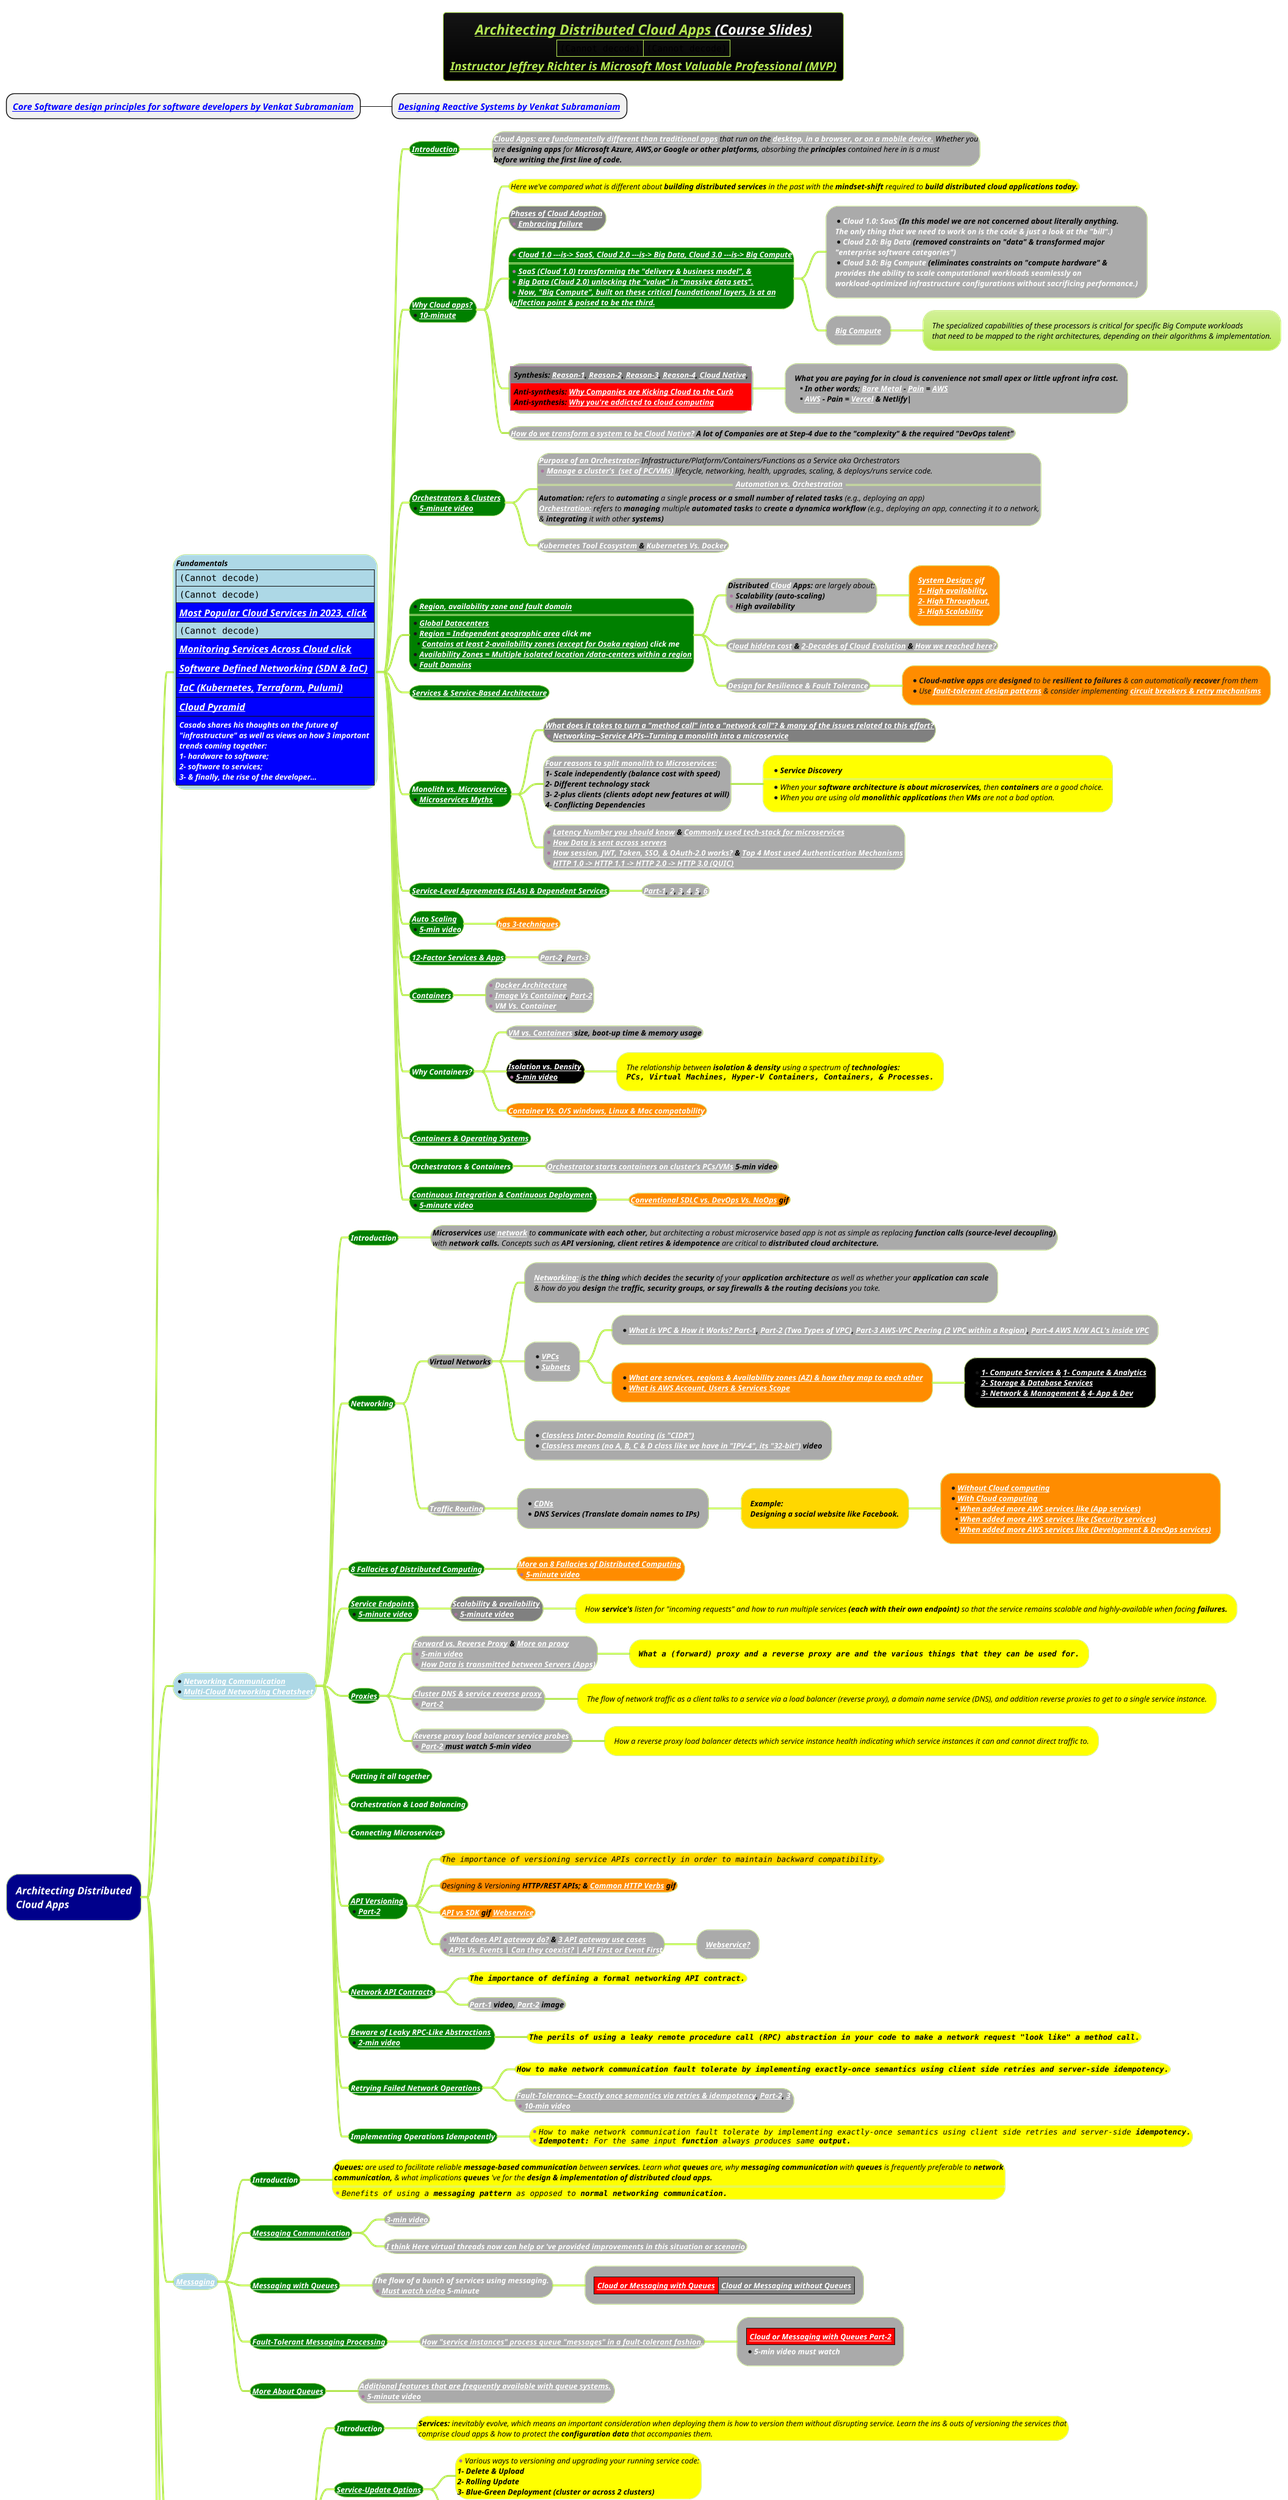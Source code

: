 @startmindmap
title =<i><b><u><size:18>Architecting Distributed Cloud Apps [[https://docs.google.com/presentation/d/0B9OeL9w7mYN2Nl9LX1BIRjFVeGs/edit?resourcekey=0--9WnRGKB_SSA2SZE3WN4EA#slide=id.p1 (Course Slides)]] \n|<img:images/img_374.png>|<img:images/img_375.png{scale=.91}>|\n<i><b><u><size:18>Instructor Jeffrey Richter is Microsoft Most Valuable Professional (MVP)
* <i><b>[[docs/3-programming-languages/Venkat-Subramaniam/Core-Software-design-principles-for-software-developers.puml Core Software design principles for software developers by Venkat Subramaniam]]
** <i><b>[[docs/3-programming-languages/Venkat-Subramaniam/Designing-Reactive-Systems.puml Designing Reactive Systems by Venkat Subramaniam]]

caption |<img:images/img_606.png>|<img:images/img_607.png>|\n|<img:images/img_361.png>|<img:images/img_382.png>|

!theme hacker

*[#darkblue] <color:white><i>Architecting Distributed\n<color:white><i>Cloud Apps
**[#lightblue]:<i><color #black><size:12>Fundamentals
|<img:images/img_270.png{scale=.504}>|
|<img:images/img_366.png{scale=.2109}>|
|<#blue><i><size:15>[[docs/3-programming-languages/Venkat-Subramaniam/images/img_377.jpg Most Popular Cloud Services in 2023, click]]|
|<img:images/img_272.png{scale=.5}>|
|<#blue><i><size:15>[[docs/3-programming-languages/Venkat-Subramaniam/images/img_387.png Monitoring Services Across Cloud click]]|
|<#blue><i><size:15>[[docs/3-programming-languages/Venkat-Subramaniam/images/img_362.png Software Defined Networking (SDN & IaC)]]|
|<#blue><i><size:15>[[docs/books/1-books-backlog/operating-system/images/img_12.png IaC (Kubernetes,]] [[docs/3-devops/devops-plantuml-mindmap/Terraform.puml Terraform,]] [[docs/3-devops/devops-plantuml-mindmap/Pulumi.puml Pulumi)]]|
|<#blue><i><size:15>[[docs/cloud-computing/images/cloud-pyramid.png Cloud Pyramid]]|
|<#blue><i><size:12><color #white>Casado shares his thoughts on the future of \n<i><size:12><color #white>"infrastructure" as well as views on how 3 important \n<i><size:12><color #white>trends coming together: \n<i><size:12><color #white>1- hardware to software; \n<i><size:12><color #white>2- software to services; \n<i><size:12><color #white>3- & finally, the rise of the developer…|;

***[#green] <i><color #white><b><size:12>[[https://www.youtube.com/watch?v=xJMbkZvuVO0&list=PL9XzOCngAkqs0Q8ZRdafnSYExKQurZrBY&index=1&ab_channel=JeffreyRichter Introduction]]
****[#a]:<i><color #black><size:12>**[[docs/3-programming-languages/Venkat-Subramaniam/images/img_363.png Cloud Apps: are fundamentally different than traditional apps]]** that run on the **[[docs/3-programming-languages/Venkat-Subramaniam/images/img_666.png desktop, in a browser, or on a mobile device.]]** Whether you
<i><color #black><size:12>are **designing apps** for **Microsoft Azure, AWS,or Google or other platforms,** absorbing the **principles** contained here in is a must
<i><color #black><size:12><b>before writing the first line of code.;
***[#green] <i><color #white><b><size:12>[[docs/3-programming-languages/Venkat-Subramaniam/images/img_667.png Why Cloud apps?]] \n*<i><color #white><b><size:12>[[https://www.youtube.com/watch?v=p7NkTUyEE1o&list=PL9XzOCngAkqs0Q8ZRdafnSYExKQurZrBY&index=2&ab_channel=JeffreyRichter 10-minute]]
****[#yellow] <i><color #black><size:12>Here we've compared what is different about **building distributed services** in the past with the **mindset-shift** required to <b>build distributed cloud applications today.

****[#grey] <i><color #white><b><size:12>[[https://youtu.be/IBTpNptxYF4 Phases of Cloud Adoption]] \n*<i><color #white><b><size:12>[[docs/3-programming-languages/Venkat-Subramaniam/images/img_668.png Embracing failure]]
****[#green]:*<i><color #white><b><size:12>[[https://rescale.com/blog/cloud-3-0-the-rise-of-big-compute/ Cloud 1.0 ---is-> SaaS, Cloud 2.0 ---is-> Big Data, Cloud 3.0 ---is-> Big Compute]]
====
*<i><color #white><b><size:12>[[docs/3-programming-languages/Venkat-Subramaniam/images/img_414.png SaaS (Cloud 1.0) transforming the "delivery & business model", &]]
*<i><color #white><b><size:12>[[docs/3-programming-languages/Venkat-Subramaniam/images/img_415.png Big Data (Cloud 2.0) unlocking the "value" in "massive data sets".]]
*<i><color #white><b><size:12>[[docs/3-programming-languages/Venkat-Subramaniam/images/img_416.png Now, "Big Compute", built on these critical foundational layers, is at an]]
<i><color #white><b><size:12>[[docs/3-programming-languages/Venkat-Subramaniam/images/img_398.png inflection point & poised to be the third.]];
*****[#a]:* <i><color #white><b><size:12>**Cloud 1.0:** SaaS <color #black>(In this model we are not concerned about literally anything.
<i><color #white><b><size:12>The only thing that we need to work on is the code & just a look at the "bill".)
* <i><color #white><b><size:12>**Cloud 2.0:** Big Data <color #black>(removed constraints on "data" & transformed major
<i><color #white><b><size:12>"enterprise software categories")
* <i><color #white><b><size:12>**Cloud 3.0:** Big Compute <color #black>(eliminates constraints on "compute hardware" &
<i><color #white><b><size:12>provides the ability to scale computational workloads seamlessly on
<i><color #white><b><size:12>workload-optimized infrastructure configurations without sacrificing performance.);
*****[#a] <i><color #white><b><size:12>[[docs/3-programming-languages/Venkat-Subramaniam/images/img_398.png Big Compute]]
****** <i><color #black><size:12>The specialized capabilities of these processors is critical for specific Big Compute workloads \n<i><color #black><size:12>that need to be mapped to the right architectures, depending on their algorithms & implementation.

****[#a]:|<#grey><b><i><color #black><size:12>Synthesis: [[docs/3-programming-languages/Venkat-Subramaniam/images/img_363.png Reason-1]], [[docs/3-programming-languages/Venkat-Subramaniam/images/img_364.png Reason-2]], [[docs/3-programming-languages/Venkat-Subramaniam/images/img_365.png Reason-3]], [[docs/3-programming-languages/Venkat-Subramaniam/images/img_271.png Reason-4]], [[docs/cloud-computing/Cloud-Native.puml Cloud Native]],|
|<#red><b><i><color #black><size:12>Anti-synthesis: [[https://www.youtube.com/watch?v=O66xpoRpyRk&ab_channel=CloudComputingInsider Why Companies are Kicking Cloud to the Curb]] \n<b><i><color #black><size:12>Anti-synthesis: [[https://www.youtube.com/watch?v=4Wa5DivljOM&ab_channel=Fireship Why you're addicted to cloud computing]]|;

*****[#a]:<b><i><color #black><size:12>What you are paying for in cloud is convenience not small apex or little upfront infra cost.
**<b><i><color #black><size:12>In other words; [[docs/3-programming-languages/Venkat-Subramaniam/images/img_572.png Bare Metal]] - [[docs/3-programming-languages/Venkat-Subramaniam/images/img_686.png Pain]] = [[docs/3-programming-languages/Venkat-Subramaniam/images/img_687.png AWS]]
**<b><i><color #black><size:12>[[docs/3-programming-languages/Venkat-Subramaniam/images/img_687.png AWS]] - Pain = [[docs/3-programming-languages/Venkat-Subramaniam/images/img_688.png Vercel]] & Netlify|;

****[#a] <b><i><color #black><size:12>[[docs/3-programming-languages/Venkat-Subramaniam/gif/how-to-adopt-cloud-native.adoc How do we transform a system to be Cloud Native?]] A lot of Companies are at Step-4 due to the "complexity" & the required "DevOps talent"

***[#green] <i><color #white><b><size:12>[[docs/3-programming-languages/Venkat-Subramaniam/images/img_367.png Orchestrators & Clusters]] \n*<i><color #white><b><size:12>[[https://www.youtube.com/watch?v=LkJr0Ld85AE&list=PL9XzOCngAkqs0Q8ZRdafnSYExKQurZrBY&index=4&ab_channel=JeffreyRichter 5-minute video]]
****[#a]:<i><color #black><size:12>**[[docs/3-programming-languages/Venkat-Subramaniam/images/img_440.png Purpose of an Orchestrator:]]** Infrastructure/Platform/Containers/Functions as a Service aka Orchestrators
*<i><color #black><size:12>**[[docs/3-programming-languages/Venkat-Subramaniam/images/img_669.png Manage a cluster's  (set of PC/VMs)]]** lifecycle, networking, health, upgrades, scaling, & deploys/runs service code.
==<i><color #black><size:12><b>[[docs/3-programming-languages/Venkat-Subramaniam/images/img_440.png Automation vs. Orchestration]]==
<i><color #black><size:12>**Automation:** refers to **automating** a single **process or a small number of related tasks** (e.g., deploying an app)
<i><color #black><size:12>**[[docs/3-programming-languages/Venkat-Subramaniam/images/img_440.png Orchestration:]]** refers to **managing** multiple **automated tasks** to **create a dynamica workflow** (e.g., deploying an app, connecting it to a network,
<i><color #black><size:12>& **integrating** it with other <b>systems);
****[#a] <i><color #black><b><size:12>[[docs/3-programming-languages/Venkat-Subramaniam/images/img_386.png Kubernetes Tool Ecosystem]] & [[docs/3-programming-languages/Venkat-Subramaniam/images/img_395.png Kubernetes Vs. Docker]]

***[#green]:*<i><color #white><b><size:12>[[docs/3-programming-languages/Venkat-Subramaniam/images/region-availability-zone-and-fault-domain.drawio.png Region, availability zone and fault domain]]
====
*<i><color #white><b><size:12>[[docs/3-programming-languages/Venkat-Subramaniam/images/img_399.png Global Datacenters]]
*<i><color #white><b><size:12>[[docs/3-programming-languages/Venkat-Subramaniam/images/img_400.png Region = Independent geographic area]] click me
**<i><color #white><b><size:12>[[docs/3-programming-languages/Venkat-Subramaniam/images/img_400.png Contains at least 2-availability zones (except for Osaka region)]] click me
*<i><color #white><b><size:12>[[docs/3-programming-languages/Venkat-Subramaniam/images/img_400.png Availability Zones = Multiple isolated location /data-centers within a region]]
*<i><color #white><b><size:12>[[docs/3-programming-languages/Venkat-Subramaniam/images/img_400.png Fault Domains]];
****[#a]:<i><color #black><size:12>**Distributed [[docs/3-programming-languages/Venkat-Subramaniam/images/img_359.png Cloud]] Apps:** are largely about:
*<i><color #black><size:12><b>Scalability (auto-scaling)
*<i><color #black><size:12><b>High availability;
*****[#darkorange]:<i><color #white><b><size:12>[[docs/3-programming-languages/Venkat-Subramaniam/gif/system-design-availability-throughput-scalability.adoc System Design:]] gif
<i><color #white><b><size:12>[[docs/3-programming-languages/Venkat-Subramaniam/gif/system-design-availability-throughput-scalability.adoc 1- High availability,]]
<i><color #white><b><size:12>[[docs/3-programming-languages/Venkat-Subramaniam/gif/system-design-availability-throughput-scalability.adoc 2- High Throughput,]]
<i><color #white><b><size:12>[[docs/3-programming-languages/Venkat-Subramaniam/gif/system-design-availability-throughput-scalability.adoc 3- High Scalability]];
****[#a] <i><color #black><b><size:12>[[docs/3-programming-languages/Venkat-Subramaniam/images/img_390.png Cloud hidden cost]] & [[docs/3-programming-languages/Venkat-Subramaniam/images/img_391.png 2-Decades of Cloud Evolution]] & [[docs/cloud-computing/images/IaaS,PaaS,SaaS.png How we reached here?]]
****[#a] <i><size:12><b>[[docs/cloud-computing/Cloud-Design-Patterns.puml Design for Resilience & Fault Tolerance]]
*****[#darkorange] *<i><size:12>**Cloud-native apps** are **designed** to be **resilient to failures** & can automatically **recover** from them \n*<i><size:12>Use **[[docs/cloud-computing/Cloud-Design-Patterns.puml fault-tolerant design patterns]]** & consider implementing <b>[[docs/cloud-computing/Cloud-Design-Patterns.puml circuit breakers & retry mechanisms]]

***[#green] <i><color #white><b><size:12>[[docs/3-programming-languages/Venkat-Subramaniam/images/img_670.png Services & Service-Based Architecture]]
***[#green] <i><color #white><b><size:12>[[docs/3-programming-languages/Venkat-Subramaniam/images/img_271.png Monolith vs. Microservices]] \n*<i><color #white><b><size:12>[[docs/3-programming-languages/Venkat-Subramaniam/images/img_672.png Microservices Myths]]

****[#grey]:<b><i><color #black><size:12>[[https://www.youtube.com/watch?v=eWljhk1RvCM&list=PL9XzOCngAkqs0Q8ZRdafnSYExKQurZrBY&index=21&ab_channel=JeffreyRichter What does it takes to turn a "method call" into a "network call"? & many of the issues related to this effort?]]
*<b><i><color #black><size:12>[[docs/3-programming-languages/Venkat-Subramaniam/images/img_691.png Networking--Service APIs--Turning a monolith into a microservice]];

****[#a]:<i><color #black><size:12>**[[docs/3-programming-languages/Venkat-Subramaniam/images/img_671.png Four reasons to split monolith to Microservices:]]**
<i><color #black><size:12><b>1- Scale independently (balance cost with speed)
<i><color #black><size:12><b>2- Different technology stack
<i><color #black><size:12><b>3- 2-plus clients (clients adopt new features at will)
<i><color #black><size:12><b>4- Conflicting Dependencies;
*****[#yellow]:*<i><color #black><size:12><b>Service Discovery
====
*<i><color #black><size:12>When your **software architecture is about microservices,** then **containers** are a good choice.
*<i><color #black><size:12>When you are using old **monolithic applications** then **VMs** are not a bad option.;

****[#a]:*<i><color #black><size:12><b>[[docs/3-programming-languages/Venkat-Subramaniam/images/img_383.png Latency Number you should know]] & [[docs/3-programming-languages/Venkat-Subramaniam/images/img_384.png Commonly used tech-stack for microservices]]
*<i><color #black><size:12><b>[[docs/3-programming-languages/Venkat-Subramaniam/images/img_388.png How Data is sent across servers]]
*<i><color #black><size:12><b>[[docs/3-programming-languages/Venkat-Subramaniam/gif/session-JWT-Token-SSO-and-OAuth-2-0.adoc How session, JWT, Token, SSO, & OAuth-2.0 works?]] & [[docs/3-programming-languages/Venkat-Subramaniam/images/img_394.png Top 4 Most used Authentication Mechanisms]]
*<i><color #black><size:12><b>[[docs/3-programming-languages/Venkat-Subramaniam/images/img_392.png HTTP 1.0 -> HTTP 1.1 -> HTTP 2.0 -> HTTP 3.0 (QUIC)]];

***[#green] <i><color #white><b><size:12>[[docs/3-programming-languages/Venkat-Subramaniam/gif/system-design-availability-throughput-scalability.adoc Service-Level Agreements (SLAs) & Dependent Services]]
****[#a] <i><color #black><b><size:12>[[docs/3-programming-languages/Venkat-Subramaniam/images/img_673.png Part-1]], [[docs/3-programming-languages/Venkat-Subramaniam/images/img_674.png 2]], [[docs/3-programming-languages/Venkat-Subramaniam/images/img_675.png 3]], [[docs/3-programming-languages/Venkat-Subramaniam/images/img_676.png 4]], [[docs/3-programming-languages/Venkat-Subramaniam/images/img_676.png 5]], [[docs/3-programming-languages/Venkat-Subramaniam/images/img_677.png 6]]
***[#green] <i><color #white><b><size:12>[[docs/3-programming-languages/Venkat-Subramaniam/images/img_440.png Auto Scaling]] \n*<i><color #white><b><size:12>[[https://www.youtube.com/watch?v=on1153sF9iY&list=PL9XzOCngAkqs0Q8ZRdafnSYExKQurZrBY&index=9&ab_channel=JeffreyRichter 5-min video]]
****[#darkorange] <i><color #black><size:12>**[[docs/3-programming-languages/Venkat-Subramaniam/images/img_440.png has 3-techniques]]**
***[#green] <i><color #white><b><size:12>[[docs/3-programming-languages/Venkat-Subramaniam/images/img_678.png 12-Factor Services & Apps]]
****[#a] <i><color #black><b><size:12>[[docs/3-programming-languages/Venkat-Subramaniam/images/img_679.png Part-2]], [[docs/3-programming-languages/Venkat-Subramaniam/images/img_680.png Part-3]]
***[#green] <i><color #white><b><size:12>[[docs/3-programming-languages/Venkat-Subramaniam/images/img_368.png Containers]]
****[#a] *<i><color #white><b><size:12>[[docs/3-programming-languages/Venkat-Subramaniam/images/img_369.png Docker Architecture]] \n*<i><color #black><b><size:12>[[docs/3-programming-languages/Venkat-Subramaniam/images/img_370.png Image Vs Container]], [[docs/3-programming-languages/Venkat-Subramaniam/images/img_681.png Part-2]] \n*<i><color #white><b><size:12>[[docs/3-programming-languages/Venkat-Subramaniam/images/img_371.png VM Vs. Container]]

***[#green] <i><color #white><b><size:12>Why Containers?
****[#a] <i><color #black><size:12>**[[docs/3-programming-languages/Venkat-Subramaniam/images/img_372.png VM vs. Containers]]** <b>size, boot-up time & memory usage

****[#black] <i><color #black><size:12><b>[[docs/3-programming-languages/Venkat-Subramaniam/images/isolation-vs-density.drawio.png Isolation vs. Density]] \n*<i><color #black><size:12><b>[[https://www.youtube.com/watch?v=C6pyfrwk2uo&list=PL9XzOCngAkqs0Q8ZRdafnSYExKQurZrBY&index=12&ab_channel=JeffreyRichter 5-min video]]
*****[#yellow] <i><color #black><size:12>The relationship between **isolation & density** using a spectrum of <b>technologies: \n<i><color #black><size:12><b>""PCs, Virtual Machines, Hyper-V Containers, Containers, & Processes.""

****[#darkorange] <i><color #black><size:12>**[[docs/3-programming-languages/Venkat-Subramaniam/images/img_376.png Container Vs. O/S windows, Linux & Mac compatability]]**
***[#green] <i><color #white><b><size:12>[[docs/3-programming-languages/Venkat-Subramaniam/images/OS-Kernel-and-container-images.drawio.png Containers & Operating Systems]]
***[#green] <i><color #white><b><size:12>Orchestrators & Containers
****[#a] <i><color #black><b><size:12>[[https://www.youtube.com/watch?v=BZgB3fGXRHc&list=PL9XzOCngAkqs0Q8ZRdafnSYExKQurZrBY&index=14&ab_channel=JeffreyRichter Orchestrator starts containers on cluster's PCs/VMs]] 5-min video

***[#green] <i><color #white><b><size:12>[[docs/3-programming-languages/Venkat-Subramaniam/images/img_373.png Continuous Integration & Continuous Deployment]] \n*<i><color #white><b><size:12>[[https://www.youtube.com/watch?v=WqPSstx41wY&list=PL9XzOCngAkqs0Q8ZRdafnSYExKQurZrBY&index=15&ab_channel=JeffreyRichter 5-minute video]]
****[#darkorange] <i><color #black><b><size:12>[[docs/3-programming-languages/Venkat-Subramaniam/gif/conventional-SDLC-vs-DevOps-vs-NoOps.adoc Conventional SDLC vs. DevOps Vs. NoOps]] gif
**[#lightblue] *<i><color #black><size:12>[[docs/3-programming-languages/Venkat-Subramaniam/images/img_362.png Networking Communication]] \n*<i><color #black><size:12>[[docs/3-programming-languages/Venkat-Subramaniam/images/img_378.png Multi-Cloud Networking Cheatsheet]]

***[#green] <i><color #white><b><size:12>Introduction
****[#a]:<i><color #black><size:12>**Microservices** use **[[docs/3-programming-languages/Venkat-Subramaniam/images/img_362.png network]]** to **communicate with each other,** but architecting a robust microservice based app is not as simple as replacing <b>function calls (source-level decoupling)
<i><color #black><size:12>with **network calls.** Concepts such as **API versioning, client retires & idempotence** are critical to <b>distributed cloud architecture.;
***[#green] <i><color #white><b><size:12>Networking
****[#a] <i><color #black><size:12><b>Virtual Networks
*****[#a]:<i><color #black><size:12>**[[docs/3-programming-languages/Venkat-Subramaniam/images/img_572.png Networking:]]** is the **thing** which **decides** the **security** of your **application architecture** as well as whether your **application can scale**
<i><color #black><size:12>& how do you **design** the **traffic, security groups, or say firewalls & the routing decisions** you take.;
*****[#a] *<i><color #black><size:12><b>[[docs/3-programming-languages/Venkat-Subramaniam/images/img_406.png VPCs]] \n*<i><color #black><size:12><b>[[docs/3-programming-languages/Venkat-Subramaniam/images/img_407.png Subnets]]
******[#a] *<i><color #black><size:12><b>[[docs/3-programming-languages/Venkat-Subramaniam/images/img_441.png What is VPC & How it Works? Part-1]], [[docs/3-programming-languages/Venkat-Subramaniam/images/img_442.png Part-2 (Two Types of VPC)]], [[docs/3-programming-languages/Venkat-Subramaniam/images/img_443.png Part-3 AWS-VPC Peering (2 VPC within a Region)]], [[docs/3-programming-languages/Venkat-Subramaniam/images/img_444.png Part-4 AWS N/W ACL's inside VPC]]
******[#darkorange]:*<i><color #black><size:12><b>[[docs/3-programming-languages/Venkat-Subramaniam/images/img_401.png What are services, regions & Availability zones (AZ) & how they map to each other]]
*<i><color #black><size:12><b>[[docs/3-programming-languages/Venkat-Subramaniam/images/img_401.png What is AWS Account, Users & Services Scope]];
*******[#black]:*<i><color #black><size:12><b>[[docs/3-programming-languages/Venkat-Subramaniam/images/img_402.png 1- Compute Services &]] [[docs/3-programming-languages/Venkat-Subramaniam/images/img_403.png 1- Compute & Analytics]]
*<i><color #black><size:12><b>[[docs/3-programming-languages/Venkat-Subramaniam/images/img_404.png 2- Storage & Database Services]]
*<i><color #black><size:12><b>[[docs/3-programming-languages/Venkat-Subramaniam/images/img_405.png 3- Network & Management &]] [[docs/3-programming-languages/Venkat-Subramaniam/images/img_405.png 4- App & Dev]];
*****[#a] *<i><color #black><size:12><b>[[docs/3-programming-languages/Venkat-Subramaniam/images/img_408.png Classless Inter-Domain Routing (is "CIDR")]] \n*<i><color #black><size:12><b>[[https://www.youtube.com/watch?v=O3fgul-fJCk&ab_channel=AWSTrainingCenter Classless means (no A, B, C & D class like we have in "IPV-4", its "32-bit")]] video
****[#a] <i><color #black><size:12><b>[[docs/3-programming-languages/Venkat-Subramaniam/images/img_408.png Traffic Routing]]
*****[#a] *<i><color #black><size:12><b>[[https://www.youtube.com/watch?v=W66STrTY0ss&t=315s CDNs]] \n*<i><color #black><size:12><b>DNS Services (Translate domain names to IPs)
******[#gold] <i><color #black><size:12><b>Example: \n<i><color #black><size:12><b>Designing a social website like Facebook.
*******[#darkorange]:*<i><color #black><size:12><b>[[docs/3-programming-languages/Venkat-Subramaniam/images/img_409.png Without Cloud computing]]
*<i><color #black><size:12><b>[[docs/3-programming-languages/Venkat-Subramaniam/images/img_410.png With Cloud computing]]
**<i><color #black><size:12><b>[[docs/3-programming-languages/Venkat-Subramaniam/images/img_411.png When added more AWS services like (App services)]]
**<i><color #black><size:12><b>[[docs/3-programming-languages/Venkat-Subramaniam/images/img_412.png When added more AWS services like (Security services)]]
**<i><color #black><size:12><b>[[docs/3-programming-languages/Venkat-Subramaniam/images/img_413.png When added more AWS services like (Development & DevOps services)]];
***[#green] <i><color #white><b><size:12>[[docs/books/1-books-backlog/DBMS/8-Fallacies-of-Distributed-Systems.puml 8 Fallacies of Distributed Computing]]
****[#darkorange] <i><color #white><b><size:12>[[docs/3-programming-languages/Venkat-Subramaniam/images/img_682.png More on 8 Fallacies of Distributed Computing]] \n*<i><color #white><b><size:12>[[https://www.youtube.com/watch?v=-Ed6Ny9iFeg&list=PL9XzOCngAkqs0Q8ZRdafnSYExKQurZrBY&index=16&ab_channel=JeffreyRichter 5-minute video]]
***[#green] <i><color #white><b><size:12>[[docs/3-programming-languages/Venkat-Subramaniam/images/img_683.png Service Endpoints]] \n*<i><color #white><b><size:12>[[https://www.youtube.com/watch?v=6BaoAZLguYo&list=PL9XzOCngAkqs0Q8ZRdafnSYExKQurZrBY&index=17&ab_channel=JeffreyRichter 5-minute video]]
****[#grey] <i><color #black><b><size:12>[[docs/3-programming-languages/Venkat-Subramaniam/images/img_684.png Scalability & availability]] \n*<i><color #white><b><size:12>[[https://www.youtube.com/watch?v=6BaoAZLguYo&list=PL9XzOCngAkqs0Q8ZRdafnSYExKQurZrBY&index=17&ab_channel=JeffreyRichter 5-minute video]]
*****[#yellow] <i><color #black><size:12>How **service's** listen for "incoming requests" and how to run multiple services **(each with their own endpoint)** so that the service remains scalable and highly-available when facing <b>failures.
***[#green] <i><color #white><b><size:12>[[docs/3-programming-languages/Venkat-Subramaniam/images/img_685.png Proxies]]

****[#a]:<i><color #black><b><size:12>[[docs/3-programming-languages/Venkat-Subramaniam/images/img_376.jpg Forward vs. Reverse Proxy]] & [[docs/3-programming-languages/Venkat-Subramaniam/images/img_685.png More on proxy]]
*<i><color #white><b><size:12>[[https://www.youtube.com/watch?v=0OukrSld3sY&list=PL9XzOCngAkqs0Q8ZRdafnSYExKQurZrBY&index=18&ab_channel=JeffreyRichter 5-min video]]
*<i><color #white><b><size:12>[[docs/3-programming-languages/Venkat-Subramaniam/images/img_388.png How Data is transmitted between Servers (Apps)]];

*****[#yellow] <i><color #black><b><size:12>""What a (forward) proxy and a reverse proxy are and the various things that they can be used for.""
****[#a] <i><color #black><b><size:12>[[https://www.youtube.com/watch?v=4zuHPMW-faY&list=PL9XzOCngAkqs0Q8ZRdafnSYExKQurZrBY&index=19&ab_channel=JeffreyRichter Cluster DNS & service reverse proxy]] \n*<i><color #black><b><size:12>[[docs/3-programming-languages/Venkat-Subramaniam/images/img_689.png Part-2]]
*****[#yellow] <i><color #black><size:12>The flow of network traffic as a client talks to a service via a load balancer (reverse proxy), a domain name service (DNS), and addition reverse proxies to get to a single service instance.
****[#a] <i><color #black><b><size:12>[[https://www.youtube.com/watch?v=e6aFk2NgGtw&list=PL9XzOCngAkqs0Q8ZRdafnSYExKQurZrBY&index=20&ab_channel=JeffreyRichter Reverse proxy load balancer service probes]] \n*<i><color #black><b><size:12>[[docs/3-programming-languages/Venkat-Subramaniam/images/img_690.png Part-2]] must watch 5-min video
*****[#yellow] <i><color #black><size:12>How a reverse proxy load balancer detects which service instance health indicating which service instances it can and cannot direct traffic to.

***[#green] <i><color #white><b><size:12>Putting it all together
***[#green] <i><color #white><b><size:12>Orchestration & Load Balancing
***[#green] <i><color #white><b><size:12>Connecting Microservices
***[#green] <i><color #white><b><size:12>[[https://www.youtube.com/watch?v=jXAUAWPhIcc&list=PL9XzOCngAkqs0Q8ZRdafnSYExKQurZrBY&index=22&ab_channel=JeffreyRichter API Versioning]] \n*<i><color #white><b><size:12>[[docs/3-programming-languages/Venkat-Subramaniam/images/img_692.png Part-2]]
****[#gold] <i><color #black><size:12>""The importance of versioning service APIs correctly in order to maintain backward compatibility.""
****[#darkorange] <i><color #black><size:12>Designing & Versioning <b>HTTP/REST APIs; & [[docs/3-programming-languages/Venkat-Subramaniam/gif/Common-HTTP-Verbs.adoc Common HTTP Verbs]] gif
****[#darkorange] <i><color #black><size:12><b>[[docs/3-programming-languages/Venkat-Subramaniam/gif/API-vs-SDK.adoc API vs SDK]] gif [[a Webservice]]
****[#a]:*<b><i><color #black><size:12>[[docs/3-programming-languages/Venkat-Subramaniam/images/img_397.png What does API gateway do?]] & [[docs/3-programming-languages/Venkat-Subramaniam/gif/3-API-gateway-use-cases.adoc 3 API gateway use cases]]
*<b><i><color #black><size:12>[[https://www.youtube.com/embed/3t7pMx35Reg APIs Vs. Events | Can they coexist? | API First or Event First]];
*****[#a] <i><color #white><b><size:12>[[docs/3-programming-languages/Venkat-Subramaniam/webservice.puml Webservice?]]
***[#green] <i><color #white><b><size:12>[[docs/3-programming-languages/Venkat-Subramaniam/images/img_46.png Network API Contracts]]
****[#yellow] <i><color #black><b><size:12>""The importance of defining a formal networking API contract.""
****[#a] <i><color #black><b><size:12>[[https://www.youtube.com/watch?v=iEiZyi7BBoI&list=PL9XzOCngAkqs0Q8ZRdafnSYExKQurZrBY&index=23&ab_channel=JeffreyRichter Part-1]] video, [[docs/3-programming-languages/Venkat-Subramaniam/images/img_693.png Part-2]] image

***[#green] <i><color #white><b><size:12>[[docs/3-programming-languages/Venkat-Subramaniam/images/img_694.png Beware of Leaky RPC-Like Abstractions]] \n*<i><color #white><b><size:12>[[https://www.youtube.com/watch?v=uE16hkoHcYE&list=PL9XzOCngAkqs0Q8ZRdafnSYExKQurZrBY&index=24&ab_channel=JeffreyRichter 2-min video]]
****[#yellow] <i><color #black><b><size:12>""The perils of using a leaky remote procedure call (RPC) abstraction in your code to make a network request "look like" a method call.""
***[#green] <i><color #white><b><size:12>[[https://www.youtube.com/watch?v=gH_hwwn2yDk&list=PL9XzOCngAkqs0Q8ZRdafnSYExKQurZrBY&index=25&ab_channel=JeffreyRichter Retrying Failed Network Operations]]
****[#yellow] <i><color #black><b><size:12>""How to make network communication fault tolerate by implementing exactly-once semantics using client side retries and server-side idempotency.""
****[#a] <i><color #black><b><size:12>[[docs/3-programming-languages/Venkat-Subramaniam/images/img_695.png Fault-Tolerance--Exactly once semantics via retries & idempotency]], [[docs/3-programming-languages/Venkat-Subramaniam/images/img_696.png Part-2]], [[docs/3-programming-languages/Venkat-Subramaniam/images/img_697.png 3]] \n*<i><color #black><b><size:12>[[https://www.youtube.com/watch?v=gH_hwwn2yDk&list=PL9XzOCngAkqs0Q8ZRdafnSYExKQurZrBY&index=25&ab_channel=JeffreyRichter 10-min video]]
***[#green] <i><color #white><b><size:12>Implementing Operations Idempotently
****[#yellow]:*<i><color #black><size:12>""How to make network communication fault tolerate by implementing exactly-once semantics using client side retries and server-side <b>idempotency.""
*<i><color #black><size:12>""**Idempotent:** For the same input **function** always produces same <b>output."";

**[#lightblue] <i><color #black><size:12>[[docs/3-programming-languages/Venkat-Subramaniam/images/img_698.png Messaging]]
***[#green] <i><color #white><b><size:12>Introduction
****[#yellow]:<i><color #black><size:12>**Queues:** are used to facilitate reliable **message-based communication** between **services.** Learn what **queues** are, why **messaging communication** with **queues** is frequently preferable to <b>network
<i><color #black><size:12>**communication,** & what implications **queues** 've for the <b>design & implementation of distributed cloud apps.
====
*<i><color #black><size:12>""Benefits of using a **messaging pattern** as opposed to <b>normal networking communication."";

***[#green] <i><color #white><b><size:12>[[docs/3-programming-languages/Venkat-Subramaniam/images/img_698.png Messaging Communication]]
****[#a] <i><color #white><b><size:12>[[https://www.youtube.com/watch?v=C26paSeSQD8&list=PL9XzOCngAkqs0Q8ZRdafnSYExKQurZrBY&index=26&ab_channel=JeffreyRichter 3-min video]]
****[#a] <i><color #white><b><size:12>[[https://www.youtube.com/watch?v=C26paSeSQD8&list=PL9XzOCngAkqs0Q8ZRdafnSYExKQurZrBY&index=26&ab_channel=JeffreyRichter I think Here virtual threads now can help or 've provided improvements in this situation or scenario]]
***[#green] <i><color #white><b><size:12>[[docs/3-programming-languages/Venkat-Subramaniam/images/img_699.png Messaging with Queues]]
****[#a] <i><color #white><b><size:12>The flow of a bunch of services using messaging. \n*<i><color #white><b><size:12>[[https://www.youtube.com/watch?v=Tu9WGaePtBA&list=PL9XzOCngAkqs0Q8ZRdafnSYExKQurZrBY&index=27&ab_channel=JeffreyRichter Must watch video]] 5-minute
*****[#a] |<#red><i><color #white><b><size:12>[[https://www.youtube.com/watch?v=Tu9WGaePtBA&list=PL9XzOCngAkqs0Q8ZRdafnSYExKQurZrBY&index=27&ab_channel=JeffreyRichter Cloud or Messaging with Queues]]|<#grey><i><color #white><b><size:12>[[https://www.youtube.com/watch?v=eWljhk1RvCM&list=PL9XzOCngAkqs0Q8ZRdafnSYExKQurZrBY&index=21&ab_channel=JeffreyRichter Cloud or Messaging without Queues]]|
***[#green] <i><color #white><b><size:12>[[docs/3-programming-languages/Venkat-Subramaniam/images/img_700.png Fault-Tolerant Messaging Processing]]
****[#a] <i><color #white><b><size:12>[[docs/3-programming-languages/Venkat-Subramaniam/images/img_700.png How "service instances" process queue "messages" in a fault-tolerant fashion.]]
*****[#a] |<#red><i><color #white><b><size:12>[[https://www.youtube.com/watch?v=XndpZCyRIXw&list=PL9XzOCngAkqs0Q8ZRdafnSYExKQurZrBY&index=28&ab_channel=JeffreyRichter Cloud or Messaging with Queues Part-2]]|\n*<i><color #white><b><size:12>5-min video must watch
***[#green] <i><color #white><b><size:12>[[docs/3-programming-languages/Venkat-Subramaniam/images/img_789.png More About Queues]]
****[#a] <i><color #white><b><size:12>[[docs/3-programming-languages/Venkat-Subramaniam/images/img_789.png Additional features that are frequently available with queue systems.]] \n*<i><color #white><b><size:12>[[https://www.youtube.com/watch?v=TeC7FD8wrRQ&list=PL9XzOCngAkqs0Q8ZRdafnSYExKQurZrBY&index=35&ab_channel=JeffreyRichter 5-minute video]]

**[#lightblue] <i><color #black><size:12>[[https://www.youtube.com/watch?v=5cBnQpG0YTE&list=PL9XzOCngAkqs0Q8ZRdafnSYExKQurZrBY&index=30&ab_channel=JeffreyRichter Versioning Service source-code]] \n*<i><color #black><size:12>[[https://www.youtube.com/watch?v=5cBnQpG0YTE&list=PL9XzOCngAkqs0Q8ZRdafnSYExKQurZrBY&index=30&ab_channel=JeffreyRichter 10-minute video]] with animation
***[#green] <i><color #white><b><size:12>Introduction
****[#yellow]:<i><color #black><size:12>**Services:** inevitably evolve, which means an important consideration when deploying them is how to version them without disrupting service. Learn the ins & outs of versioning the services that
<i><color #black><size:12>comprise cloud apps & how to protect the **configuration data** that accompanies them.;
***[#green] <i><color #white><b><size:12>[[docs/3-programming-languages/Venkat-Subramaniam/images/img_790.png Service-Update Options]]
****[#yellow] *<i><color #black><size:12>Various ways to versioning and upgrading your running service code: \n<i><color #black><b><size:12>1- Delete & Upload \n<i><color #black><b><size:12>2- Rolling Update \n<i><color #black><b><size:12>3- Blue-Green Deployment (cluster or across 2 clusters)
****[#grey] <i><color #white><b><size:12>[[docs/3-programming-languages/Venkat-Subramaniam/images/img_790.png Comparing Service-Update Options]]
***[#green] <i><color #white><b><size:12>[[https://www.youtube.com/watch?v=d-Eq-L5HD6Q&list=PL9XzOCngAkqs0Q8ZRdafnSYExKQurZrBY&index=31&ab_channel=JeffreyRichter Two-Phase Updates]] \n*<i><color #white><b><size:12>[[https://www.youtube.com/watch?v=d-Eq-L5HD6Q&list=PL9XzOCngAkqs0Q8ZRdafnSYExKQurZrBY&index=31&ab_channel=JeffreyRichter 3-minute video]]
****[#a] <i><color #black><size:12><b>Rolling Update: [[docs/3-programming-languages/Venkat-Subramaniam/images/img_791.png How to properly perform a 2-phase update when you are changing the protocol used by a service that talks to other instances of itself.]]
***[#green] <i><color #white><b><size:12>[[https://www.youtube.com/watch?v=h74NPW-oaBg&list=PL9XzOCngAkqs0Q8ZRdafnSYExKQurZrBY&index=32&ab_channel=JeffreyRichter Shutting Down Service Instances]]
****[#a] <i><color #black><size:12><b>[[docs/3-programming-languages/Venkat-Subramaniam/images/img_792.png How to gracefully shutdown a service instance so that it can be upgraded or scaled down without any adverse customer behavior.]]
***[#green] <i><color #white><b><size:12>[[https://www.youtube.com/watch?v=tXqBjpk4kHA&list=PL9XzOCngAkqs0Q8ZRdafnSYExKQurZrBY&index=33&ab_channel=JeffreyRichter Service Configuration & Secrets]]
****[#a]:*<i><color #black><size:12><b>[[docs/3-programming-languages/Venkat-Subramaniam/images/img_793.png How to create service configuration & how to hand it off to a service.]]
*<i><color #black><size:12><b>[[docs/3-programming-languages/Venkat-Subramaniam/images/img_794.png How to use Cryptographic Message Syntax (CMS) to embed secrets in your configuration.]];
***[#green] <i><color #white><b><size:12>Cryptographic Message Syntax

**[#lightblue] <i><color #black><size:12>[[https://www.youtube.com/watch?v=5h2aS0_YckI&list=PL9XzOCngAkqs0Q8ZRdafnSYExKQurZrBY&index=34&ab_channel=JeffreyRichter Leader Election]]
***[#green] <i><color #white><b><size:12>Introduction
****[#yellow]:<i><color #black><size:12>**Leader election:** is a pattern that is commonly used in **distributed cloud apps.** The purpose is to allow one service instance to coordinate tasks among other service instances, & to easily be
<i><color #black><size:12>replaced if it goes out of scope down. Learn about the leader election pattern & understand <b>how & why to implement it.;
***[#green] <i><color #white><b><size:12>[[docs/3-programming-languages/Venkat-Subramaniam/images/img_795.png What is leader election, & why would I use it?]]
****[#a] <i><color #black><b><size:12>[[docs/3-programming-languages/Venkat-Subramaniam/gif/system-design-availability-throughput-scalability.adoc Leader election: a way to pick 1 service instance to coordinate tasks among other service instance.]] gif
***[#green] <i><color #white><b><size:12>[[https://www.youtube.com/watch?v=fTCY93FsNko&list=PL9XzOCngAkqs0Q8ZRdafnSYExKQurZrBY&index=35&ab_channel=JeffreyRichter Leader election using "leases"]] \n*<i><color #white><b><size:12>[[https://www.youtube.com/watch?v=fTCY93FsNko&list=PL9XzOCngAkqs0Q8ZRdafnSYExKQurZrBY&index=35&ab_channel=JeffreyRichter 5-minute video animation]]
****[#a] <i><color #black><b><size:12>[[docs/3-programming-languages/Venkat-Subramaniam/images/img_796.png How to implement leader election using a lease mechanism.]]
***[#green] <i><color #white><b><size:12>[[https://www.youtube.com/watch?v=Cc_qriHq9JQ&list=PL9XzOCngAkqs0Q8ZRdafnSYExKQurZrBY&index=36&ab_channel=JeffreyRichter Leader election using "Queue Messaging"]] \n<i><color #white>2-minute
****[#a] <i><color #black><b><size:12>[[docs/3-programming-languages/Venkat-Subramaniam/images/img_797.png How to implement leader election using a message queue mechanism.]]

**[#lightblue] <i><color #black><size:12>[[docs/3-programming-languages/Venkat-Subramaniam/images/img_379.png Data Storage]]
***[#green] <i><color #white><b><size:12>Introduction
****[#yellow]:<i><color #black><size:12>Being **reliable & scalable services** that **manage state** is **exponentially more difficult** than **building stateless services.** Here follows the problems that you will encounter, solutions to those
<i><color #black><size:12>problems & patterns that will help you implement them.
|<#red><b><i><color #black><size:12>[[docs/3-programming-languages/Venkat-Subramaniam/images/img_798.png What makes building reliable & scalable data storage services substantially more harder than building stateless services?]] click|;
***[#green] <i><color #white><b><size:12>[[docs/3-programming-languages/Venkat-Subramaniam/images/img_379.png Data Storage Considerations]]
****[#a] <i><color #white><b><size:12>[[docs/3-programming-languages/Venkat-Subramaniam/images/img_393.png Types of Data Storage (from ground)]]
***[#green] <i><color #white><b><size:12>[[https://www.youtube.com/watch?v=ZQx7TjB-DGc&list=PL9XzOCngAkqs0Q8ZRdafnSYExKQurZrBY&index=38&ab_channel=JeffreyRichter Data Temperature]]
****[#a] <i><color #white><b><size:12>[[docs/3-programming-languages/Venkat-Subramaniam/images/img_799.png Hot, warm, and cold data and how to think about these in terms of latency, costs, request rate, durability, and size.]]


***[#green] <i><color #white><b><size:12>[[https://www.youtube.com/watch?v=0ijNG_9ks3A&list=PL9XzOCngAkqs0Q8ZRdafnSYExKQurZrBY&index=39&ab_channel=JeffreyRichter Performance Optimization]]
****[#grey] <i><color #white><b><size:12>[[docs/3-programming-languages/Venkat-Subramaniam/images/img_800.png The typical topology of a an app that uses multiple stateless services and a back-end storage service. And, to improve performce, you can introduce a cache.]]
****[#a] *<i><color #white><b><size:12>[[docs/3-programming-languages/Venkat-Subramaniam/images/img_385.png Caching]] & \n*<i><color #white><b><size:12>[[https://www.youtube.com/watch?v=W66STrTY0ss&t=315s CDNs]]
*****[#darkorange]:*<i><color #white><b><size:12>[[docs/3-programming-languages/Venkat-Subramaniam/gif/how-does-redis-persist-data.adoc How does Redis persist data? gif]]
*<i><color #white><b><size:12>[[docs/3-programming-languages/Venkat-Subramaniam/images/img_380.png Where do we cache data?]]
*<i><color #white><b><size:12>[[docs/3-programming-languages/Venkat-Subramaniam/images/img_381.png Top 5 Caching strategies]]
*<i><color #white><b><size:12>[[docs/3-programming-languages/Venkat-Subramaniam/images/img_385.png Caching complete mind-map]]
*<i><color #white><b><size:12>[[docs/3-programming-languages/Venkat-Subramaniam/gif/How-can-Cache-Systems-go-wrong.adoc How can Cache Systems go wrong? (cache challenges)]] gif;

***[#a] <i><color #white><b><size:12>[[docs/3-programming-languages/Venkat-Subramaniam/images/img_379.png File & Object Storage]] \n*<i><color #white><b><size:12>[[https://www.youtube.com/watch?v=W66STrTY0ss&list=PL9XzOCngAkqs0Q8ZRdafnSYExKQurZrBY&index=40&ab_channel=JeffreyRichter Video 9-minute]]
****[#grey]:*<i><color #black><b><size:12>[[docs/3-programming-languages/Venkat-Subramaniam/images/img_801.png Object (blob) storage services for documents, pictures, images, and videos.]] & Big Data
*<i><color #white><b><size:12>[[https://www.youtube.com/watch?v=W66STrTY0ss&t=315s How to improve performance of client's accessing these documents by using a Content Delivery Network (CDN).]];
****[#darkorange]:*<i><color #white><b><size:12>How to improve performance of client’s accessing these documents by using a Content Delivery Network (CDN).
*<i><color #white><b><size:12>[[docs/3-programming-languages/Venkat-Subramaniam/gif/blob-and-object-store-use-cases.adoc File & Object Storage top six (6) use-cases]] gif
*<i><color #white><b><size:12>[[docs/cloud-computing/AWS-Cloud/image-2023-03-05-20-07-51-822.png Performance comparison of storage types]]
*<i><color #black><b><size:12>[[https://www.youtube.com/embed/6vNC_BCqFmI AWS Storage - EBS vs S3 vs EFS]] video;

***[#a]:<i><color #white><b><size:12>[[docs/3-programming-languages/Venkat-Subramaniam/images/img_379.png Database Storage]]
*<i><color #white><b><size:12>[[https://www.youtube.com/watch?v=z4JwZnSWaTY&list=PL9XzOCngAkqs0Q8ZRdafnSYExKQurZrBY&index=41&ab_channel=JeffreyRichter 10-minute]];
****[#grey] <i><color #white><b><size:12>[[docs/3-programming-languages/Venkat-Subramaniam/images/img_802.png Compare & contrast relational (SQL) databases with non-relational (noSQL) databases]] \n*<i><color #white><b><size:12>[[docs/3-programming-languages/Venkat-Subramaniam/images/img_803.png SQL vs NoSQL]]
****[#darkorange] <i><color #white><b><size:12>[[docs/3-programming-languages/Venkat-Subramaniam/images/img_380.jpg 8 data-structures that power "Modern Database"]]
***[#a] <i><color #white><b><size:12>[[https://www.youtube.com/watch?v=zUGPl2B--kg&list=PL9XzOCngAkqs0Q8ZRdafnSYExKQurZrBY&index=42&ab_channel=JeffreyRichter Data Partitioning]] \n*<i><color #white><b><size:12>[[https://www.youtube.com/watch?v=zUGPl2B--kg&list=PL9XzOCngAkqs0Q8ZRdafnSYExKQurZrBY&index=42&ab_channel=JeffreyRichter 10-minute]]
****[#a]:<i><color #white><b><size:12>[[docs/3-programming-languages/Venkat-Subramaniam/images/img_804.png ➢ Data is partitioned for size, speed or both]]
<i><color #white><b><size:12>[[https://www.youtube.com/watch?v=zUGPl2B--kg&t=730s ➢ Each partition’s data is replicated for reliability]]
<i><color #white><b><size:12>➢ How you partition your data is your choice & its super important.;
*****[#grey] <i><color #white><b><size:12>[[docs/3-programming-languages/Venkat-Subramaniam/images/img_804.png ➢ Data partitioning (for size, speed, or both) and data replication (for reliability).]]

***[#a] <i><color #white><b><size:12>[[docs/cloud-computing/images/data-consistency.png Data Consistency]] <size:9> click me \n*<i><color #white><b><size:12>[[https://www.youtube.com/watch?v=R8CnjBGHnTo&list=PL9XzOCngAkqs0Q8ZRdafnSYExKQurZrBY&index=43&ab_channel=JeffreyRichter 15-minute]]
****[#yellow] <i><color #black><size:12>Strong & Weak data consistency, the CAP theorem, & apology-based computing.
****[#grey]:*<i><color #white><b><size:12>[[docs/cloud-computing/images/consistency-or-availabilty-which-is-better.png Data Consistency or avail-ability which is better?]]
*<i><color #white><b><size:12>[[docs/cloud-computing/images/implementing-eventual-consistency.png Implementing Eventual Consistency]];

***[#green] <i><color #white><b><size:12>Patterns
****[#yellow] |<#red><i><color #black><size:12><b>[[https://www.youtube.com/watch?v=_QV3tgdwcY4&list=PL9XzOCngAkqs0Q8ZRdafnSYExKQurZrBY&index=44&ab_channel=JeffreyRichter CQRS Pattern:]] </b> separates **data modifications** (commands) from <b>data queries.|
****[#yellow] <i><color #black><size:12><b>Event-Sourcing Pattern
*****[#a]:<i><color #black><size:12><b>A way of storing "immutable" (big) data & then producing "views" over this "data".
*<i><color #black><size:12><b>[[docs/3-programming-languages/Venkat-Subramaniam/gif/CRUD-Vs-Event-Sourcing.adoc CRUD Vs. Event-Sourcing]] gif
*<i><color #black><size:12><b>[[docs/cloud-computing/images/event-sourcing.png Event-Sourcing]]
*<i><color #black><size:12><b>[[docs/3-programming-languages/Venkat-Subramaniam/gif/How-do-we-incorporate-Event-Sourcing-into-the-systems.adoc How do we incorporate Event Sourcing into the systems?]] gif;

****[#yellow] <i><color #black><size:12><b>Eventual Consistency
****[#yellow] <i><color #black><size:12><b>Saga </b>for dealing with **eventual consistency** which compromises **atomicity** for **availability.** (see book fundamentals of software architecture patterns) these are very easy
***[#green] <i><color #white><b><size:12>Data Concurrency & Versioning
***[#green] <i><color #white><b><size:12>Optimistic Concurrency
***[#green] <i><color #white><b><size:12>Versioning Data Schemas
***[#green] <i><color #white><b><size:12>Backup & Restore
***[#green] <i><color #white><b><size:12>Recovery & Restore
***[#green] <i><color #white><b><size:12>Recovery Point & Time Objectives
***[#green] <i><color #white><b><size:12>Disaster Recovery
***[#green] <i><color #white><b><size:12>Data Encryption
****[#a] <i><color #white><b><size:12>In-transit Encryption
****[#a] <i><color #white><b><size:12>At-rest Encryption

@endmindmap
